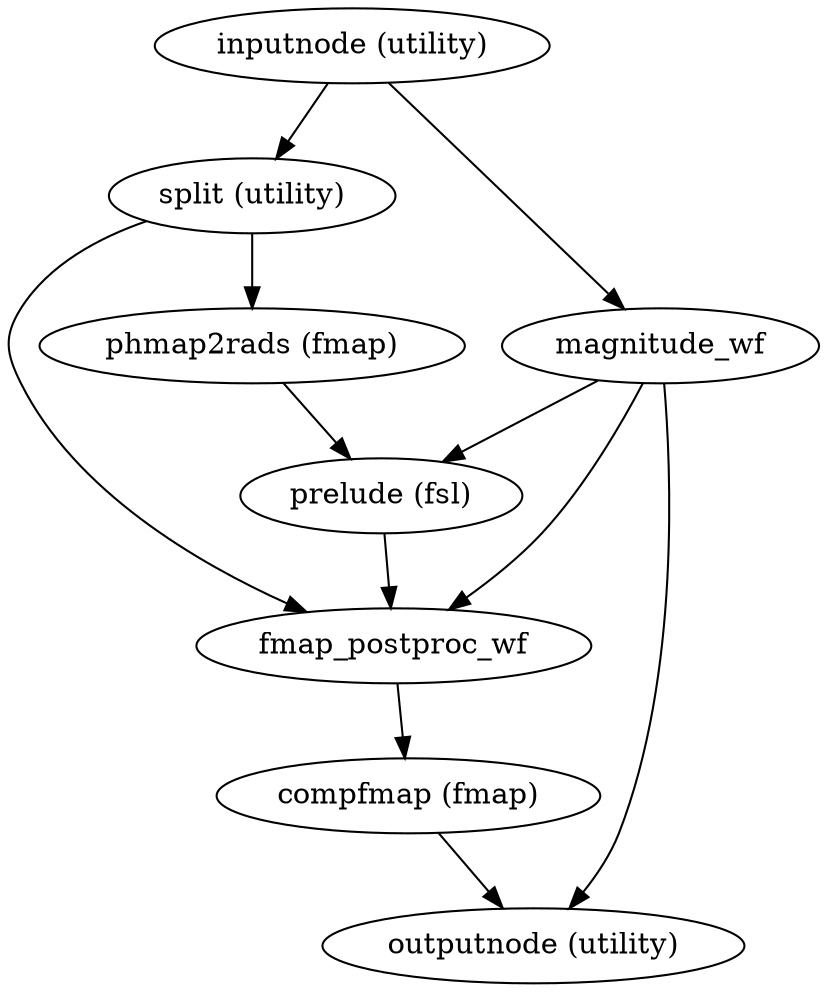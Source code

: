 strict digraph  {
"inputnode (utility)";
"split (utility)";
magnitude_wf;
"phmap2rads (fmap)";
fmap_postproc_wf;
"prelude (fsl)";
"outputnode (utility)";
"compfmap (fmap)";
"inputnode (utility)" -> "split (utility)";
"inputnode (utility)" -> magnitude_wf;
"split (utility)" -> "phmap2rads (fmap)";
"split (utility)" -> fmap_postproc_wf;
magnitude_wf -> "prelude (fsl)";
magnitude_wf -> fmap_postproc_wf;
magnitude_wf -> "outputnode (utility)";
"phmap2rads (fmap)" -> "prelude (fsl)";
fmap_postproc_wf -> "compfmap (fmap)";
"prelude (fsl)" -> fmap_postproc_wf;
"compfmap (fmap)" -> "outputnode (utility)";
}
